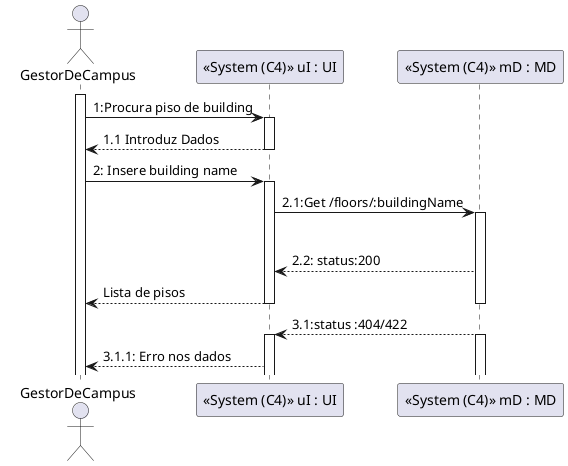 @startuml
'http://plantuml.com/skinparam.html

actor GestorDeCampus
participant l as "<<System (C4)>> uI : UI"
participant md as "<<System (C4)>> mD : MD"


activate GestorDeCampus
GestorDeCampus -> l : 1:Procura piso de building
activate l
l --> GestorDeCampus : 1.1 Introduz Dados
deactivate l
GestorDeCampus -> l : 2: Insere building name
activate l
l -> md :  2.1:Get /floors/:buildingName
activate md
group alt
md --> l : 2.2: status:200
l--> GestorDeCampus: Lista de pisos
deactivate md
deactivate l

md--> l : 3.1:status :404/422
activate md
activate l
l-->GestorDeCampus: 3.1.1: Erro nos dados




@enduml
```